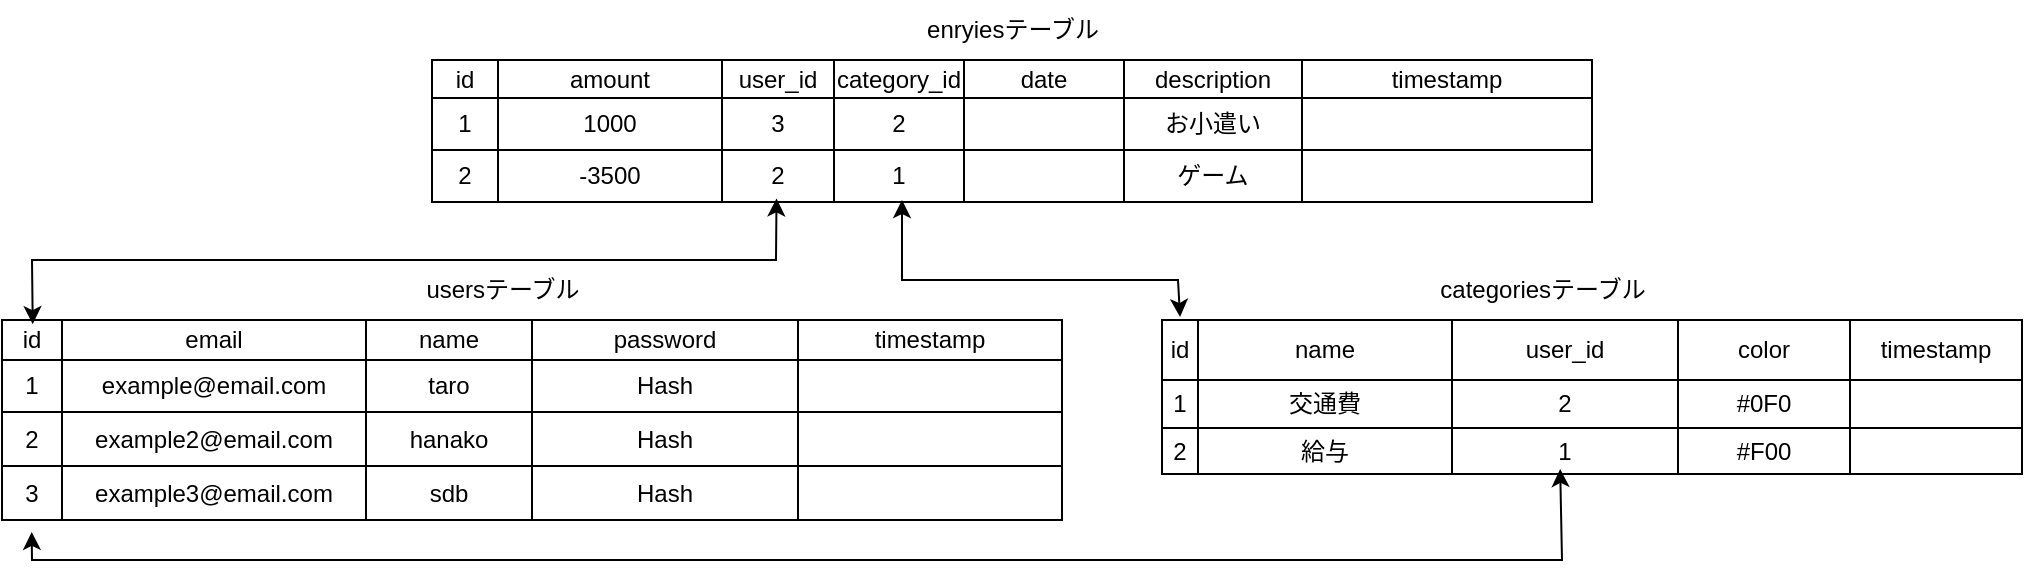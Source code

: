 <mxfile version="28.2.5">
  <diagram name="ページ1" id="EQnvLlWZrg9zfgVWwC-V">
    <mxGraphModel dx="946" dy="563" grid="1" gridSize="10" guides="1" tooltips="1" connect="1" arrows="1" fold="1" page="1" pageScale="1" pageWidth="1169" pageHeight="1654" math="0" shadow="0">
      <root>
        <mxCell id="0" />
        <mxCell id="1" parent="0" />
        <mxCell id="BKyGhZd5OxgO7SiPaVuF-1" value="" style="shape=table;startSize=0;container=1;collapsible=0;childLayout=tableLayout;" parent="1" vertex="1">
          <mxGeometry x="285" y="50" width="580" height="71" as="geometry" />
        </mxCell>
        <mxCell id="BKyGhZd5OxgO7SiPaVuF-2" value="" style="shape=tableRow;horizontal=0;startSize=0;swimlaneHead=0;swimlaneBody=0;strokeColor=inherit;top=0;left=0;bottom=0;right=0;collapsible=0;dropTarget=0;fillColor=none;points=[[0,0.5],[1,0.5]];portConstraint=eastwest;" parent="BKyGhZd5OxgO7SiPaVuF-1" vertex="1">
          <mxGeometry width="580" height="19" as="geometry" />
        </mxCell>
        <mxCell id="BKyGhZd5OxgO7SiPaVuF-3" value="id" style="shape=partialRectangle;html=1;whiteSpace=wrap;connectable=0;strokeColor=inherit;overflow=hidden;fillColor=none;top=0;left=0;bottom=0;right=0;pointerEvents=1;" parent="BKyGhZd5OxgO7SiPaVuF-2" vertex="1">
          <mxGeometry width="33" height="19" as="geometry">
            <mxRectangle width="33" height="19" as="alternateBounds" />
          </mxGeometry>
        </mxCell>
        <mxCell id="BKyGhZd5OxgO7SiPaVuF-4" value="amount" style="shape=partialRectangle;html=1;whiteSpace=wrap;connectable=0;strokeColor=inherit;overflow=hidden;fillColor=none;top=0;left=0;bottom=0;right=0;pointerEvents=1;" parent="BKyGhZd5OxgO7SiPaVuF-2" vertex="1">
          <mxGeometry x="33" width="112" height="19" as="geometry">
            <mxRectangle width="112" height="19" as="alternateBounds" />
          </mxGeometry>
        </mxCell>
        <mxCell id="BKyGhZd5OxgO7SiPaVuF-5" value="user_id" style="shape=partialRectangle;html=1;whiteSpace=wrap;connectable=0;strokeColor=inherit;overflow=hidden;fillColor=none;top=0;left=0;bottom=0;right=0;pointerEvents=1;" parent="BKyGhZd5OxgO7SiPaVuF-2" vertex="1">
          <mxGeometry x="145" width="56" height="19" as="geometry">
            <mxRectangle width="56" height="19" as="alternateBounds" />
          </mxGeometry>
        </mxCell>
        <mxCell id="BKyGhZd5OxgO7SiPaVuF-6" value="category_id" style="shape=partialRectangle;html=1;whiteSpace=wrap;connectable=0;strokeColor=inherit;overflow=hidden;fillColor=none;top=0;left=0;bottom=0;right=0;pointerEvents=1;" parent="BKyGhZd5OxgO7SiPaVuF-2" vertex="1">
          <mxGeometry x="201" width="65" height="19" as="geometry">
            <mxRectangle width="65" height="19" as="alternateBounds" />
          </mxGeometry>
        </mxCell>
        <mxCell id="BKyGhZd5OxgO7SiPaVuF-25" value="date" style="shape=partialRectangle;html=1;whiteSpace=wrap;connectable=0;strokeColor=inherit;overflow=hidden;fillColor=none;top=0;left=0;bottom=0;right=0;pointerEvents=1;" parent="BKyGhZd5OxgO7SiPaVuF-2" vertex="1">
          <mxGeometry x="266" width="80" height="19" as="geometry">
            <mxRectangle width="80" height="19" as="alternateBounds" />
          </mxGeometry>
        </mxCell>
        <mxCell id="BKyGhZd5OxgO7SiPaVuF-7" value="description" style="shape=partialRectangle;html=1;whiteSpace=wrap;connectable=0;strokeColor=inherit;overflow=hidden;fillColor=none;top=0;left=0;bottom=0;right=0;pointerEvents=1;" parent="BKyGhZd5OxgO7SiPaVuF-2" vertex="1">
          <mxGeometry x="346" width="89" height="19" as="geometry">
            <mxRectangle width="89" height="19" as="alternateBounds" />
          </mxGeometry>
        </mxCell>
        <mxCell id="BKyGhZd5OxgO7SiPaVuF-8" value="timestamp" style="shape=partialRectangle;html=1;whiteSpace=wrap;connectable=0;strokeColor=inherit;overflow=hidden;fillColor=none;top=0;left=0;bottom=0;right=0;pointerEvents=1;" parent="BKyGhZd5OxgO7SiPaVuF-2" vertex="1">
          <mxGeometry x="435" width="145" height="19" as="geometry">
            <mxRectangle width="145" height="19" as="alternateBounds" />
          </mxGeometry>
        </mxCell>
        <mxCell id="BKyGhZd5OxgO7SiPaVuF-9" value="" style="shape=tableRow;horizontal=0;startSize=0;swimlaneHead=0;swimlaneBody=0;strokeColor=inherit;top=0;left=0;bottom=0;right=0;collapsible=0;dropTarget=0;fillColor=none;points=[[0,0.5],[1,0.5]];portConstraint=eastwest;" parent="BKyGhZd5OxgO7SiPaVuF-1" vertex="1">
          <mxGeometry y="19" width="580" height="26" as="geometry" />
        </mxCell>
        <mxCell id="BKyGhZd5OxgO7SiPaVuF-10" value="1" style="shape=partialRectangle;html=1;whiteSpace=wrap;connectable=0;strokeColor=inherit;overflow=hidden;fillColor=none;top=0;left=0;bottom=0;right=0;pointerEvents=1;" parent="BKyGhZd5OxgO7SiPaVuF-9" vertex="1">
          <mxGeometry width="33" height="26" as="geometry">
            <mxRectangle width="33" height="26" as="alternateBounds" />
          </mxGeometry>
        </mxCell>
        <mxCell id="BKyGhZd5OxgO7SiPaVuF-11" value="1000" style="shape=partialRectangle;html=1;whiteSpace=wrap;connectable=0;strokeColor=inherit;overflow=hidden;fillColor=none;top=0;left=0;bottom=0;right=0;pointerEvents=1;" parent="BKyGhZd5OxgO7SiPaVuF-9" vertex="1">
          <mxGeometry x="33" width="112" height="26" as="geometry">
            <mxRectangle width="112" height="26" as="alternateBounds" />
          </mxGeometry>
        </mxCell>
        <mxCell id="BKyGhZd5OxgO7SiPaVuF-12" value="3" style="shape=partialRectangle;html=1;whiteSpace=wrap;connectable=0;strokeColor=inherit;overflow=hidden;fillColor=none;top=0;left=0;bottom=0;right=0;pointerEvents=1;" parent="BKyGhZd5OxgO7SiPaVuF-9" vertex="1">
          <mxGeometry x="145" width="56" height="26" as="geometry">
            <mxRectangle width="56" height="26" as="alternateBounds" />
          </mxGeometry>
        </mxCell>
        <mxCell id="BKyGhZd5OxgO7SiPaVuF-13" value="2" style="shape=partialRectangle;html=1;whiteSpace=wrap;connectable=0;strokeColor=inherit;overflow=hidden;fillColor=none;top=0;left=0;bottom=0;right=0;pointerEvents=1;" parent="BKyGhZd5OxgO7SiPaVuF-9" vertex="1">
          <mxGeometry x="201" width="65" height="26" as="geometry">
            <mxRectangle width="65" height="26" as="alternateBounds" />
          </mxGeometry>
        </mxCell>
        <mxCell id="BKyGhZd5OxgO7SiPaVuF-26" style="shape=partialRectangle;html=1;whiteSpace=wrap;connectable=0;strokeColor=inherit;overflow=hidden;fillColor=none;top=0;left=0;bottom=0;right=0;pointerEvents=1;" parent="BKyGhZd5OxgO7SiPaVuF-9" vertex="1">
          <mxGeometry x="266" width="80" height="26" as="geometry">
            <mxRectangle width="80" height="26" as="alternateBounds" />
          </mxGeometry>
        </mxCell>
        <mxCell id="BKyGhZd5OxgO7SiPaVuF-14" value="お小遣い" style="shape=partialRectangle;html=1;whiteSpace=wrap;connectable=0;strokeColor=inherit;overflow=hidden;fillColor=none;top=0;left=0;bottom=0;right=0;pointerEvents=1;" parent="BKyGhZd5OxgO7SiPaVuF-9" vertex="1">
          <mxGeometry x="346" width="89" height="26" as="geometry">
            <mxRectangle width="89" height="26" as="alternateBounds" />
          </mxGeometry>
        </mxCell>
        <mxCell id="BKyGhZd5OxgO7SiPaVuF-15" value="" style="shape=partialRectangle;html=1;whiteSpace=wrap;connectable=0;strokeColor=inherit;overflow=hidden;fillColor=none;top=0;left=0;bottom=0;right=0;pointerEvents=1;" parent="BKyGhZd5OxgO7SiPaVuF-9" vertex="1">
          <mxGeometry x="435" width="145" height="26" as="geometry">
            <mxRectangle width="145" height="26" as="alternateBounds" />
          </mxGeometry>
        </mxCell>
        <mxCell id="BKyGhZd5OxgO7SiPaVuF-16" value="" style="shape=tableRow;horizontal=0;startSize=0;swimlaneHead=0;swimlaneBody=0;strokeColor=inherit;top=0;left=0;bottom=0;right=0;collapsible=0;dropTarget=0;fillColor=none;points=[[0,0.5],[1,0.5]];portConstraint=eastwest;" parent="BKyGhZd5OxgO7SiPaVuF-1" vertex="1">
          <mxGeometry y="45" width="580" height="26" as="geometry" />
        </mxCell>
        <mxCell id="BKyGhZd5OxgO7SiPaVuF-17" value="2" style="shape=partialRectangle;html=1;whiteSpace=wrap;connectable=0;strokeColor=inherit;overflow=hidden;fillColor=none;top=0;left=0;bottom=0;right=0;pointerEvents=1;" parent="BKyGhZd5OxgO7SiPaVuF-16" vertex="1">
          <mxGeometry width="33" height="26" as="geometry">
            <mxRectangle width="33" height="26" as="alternateBounds" />
          </mxGeometry>
        </mxCell>
        <mxCell id="BKyGhZd5OxgO7SiPaVuF-18" value="-3500" style="shape=partialRectangle;html=1;whiteSpace=wrap;connectable=0;strokeColor=inherit;overflow=hidden;fillColor=none;top=0;left=0;bottom=0;right=0;pointerEvents=1;" parent="BKyGhZd5OxgO7SiPaVuF-16" vertex="1">
          <mxGeometry x="33" width="112" height="26" as="geometry">
            <mxRectangle width="112" height="26" as="alternateBounds" />
          </mxGeometry>
        </mxCell>
        <mxCell id="BKyGhZd5OxgO7SiPaVuF-19" value="2" style="shape=partialRectangle;html=1;whiteSpace=wrap;connectable=0;strokeColor=inherit;overflow=hidden;fillColor=none;top=0;left=0;bottom=0;right=0;pointerEvents=1;" parent="BKyGhZd5OxgO7SiPaVuF-16" vertex="1">
          <mxGeometry x="145" width="56" height="26" as="geometry">
            <mxRectangle width="56" height="26" as="alternateBounds" />
          </mxGeometry>
        </mxCell>
        <mxCell id="BKyGhZd5OxgO7SiPaVuF-20" value="1" style="shape=partialRectangle;html=1;whiteSpace=wrap;connectable=0;strokeColor=inherit;overflow=hidden;fillColor=none;top=0;left=0;bottom=0;right=0;pointerEvents=1;" parent="BKyGhZd5OxgO7SiPaVuF-16" vertex="1">
          <mxGeometry x="201" width="65" height="26" as="geometry">
            <mxRectangle width="65" height="26" as="alternateBounds" />
          </mxGeometry>
        </mxCell>
        <mxCell id="BKyGhZd5OxgO7SiPaVuF-27" style="shape=partialRectangle;html=1;whiteSpace=wrap;connectable=0;strokeColor=inherit;overflow=hidden;fillColor=none;top=0;left=0;bottom=0;right=0;pointerEvents=1;" parent="BKyGhZd5OxgO7SiPaVuF-16" vertex="1">
          <mxGeometry x="266" width="80" height="26" as="geometry">
            <mxRectangle width="80" height="26" as="alternateBounds" />
          </mxGeometry>
        </mxCell>
        <mxCell id="BKyGhZd5OxgO7SiPaVuF-21" value="ゲーム" style="shape=partialRectangle;html=1;whiteSpace=wrap;connectable=0;strokeColor=inherit;overflow=hidden;fillColor=none;top=0;left=0;bottom=0;right=0;pointerEvents=1;" parent="BKyGhZd5OxgO7SiPaVuF-16" vertex="1">
          <mxGeometry x="346" width="89" height="26" as="geometry">
            <mxRectangle width="89" height="26" as="alternateBounds" />
          </mxGeometry>
        </mxCell>
        <mxCell id="BKyGhZd5OxgO7SiPaVuF-22" value="" style="shape=partialRectangle;html=1;whiteSpace=wrap;connectable=0;strokeColor=inherit;overflow=hidden;fillColor=none;top=0;left=0;bottom=0;right=0;pointerEvents=1;" parent="BKyGhZd5OxgO7SiPaVuF-16" vertex="1">
          <mxGeometry x="435" width="145" height="26" as="geometry">
            <mxRectangle width="145" height="26" as="alternateBounds" />
          </mxGeometry>
        </mxCell>
        <mxCell id="BKyGhZd5OxgO7SiPaVuF-23" value="enryiesテーブル" style="text;html=1;align=center;verticalAlign=middle;resizable=0;points=[];autosize=1;strokeColor=none;fillColor=none;" parent="1" vertex="1">
          <mxGeometry x="520" y="20" width="110" height="30" as="geometry" />
        </mxCell>
        <mxCell id="BKyGhZd5OxgO7SiPaVuF-28" value="usersテーブル" style="text;html=1;align=center;verticalAlign=middle;resizable=0;points=[];autosize=1;strokeColor=none;fillColor=none;" parent="1" vertex="1">
          <mxGeometry x="270" y="150" width="100" height="30" as="geometry" />
        </mxCell>
        <mxCell id="BKyGhZd5OxgO7SiPaVuF-29" value="" style="shape=table;startSize=0;container=1;collapsible=0;childLayout=tableLayout;" parent="1" vertex="1">
          <mxGeometry x="70" y="180" width="530" height="100" as="geometry" />
        </mxCell>
        <mxCell id="BKyGhZd5OxgO7SiPaVuF-30" value="" style="shape=tableRow;horizontal=0;startSize=0;swimlaneHead=0;swimlaneBody=0;strokeColor=inherit;top=0;left=0;bottom=0;right=0;collapsible=0;dropTarget=0;fillColor=none;points=[[0,0.5],[1,0.5]];portConstraint=eastwest;" parent="BKyGhZd5OxgO7SiPaVuF-29" vertex="1">
          <mxGeometry width="530" height="20" as="geometry" />
        </mxCell>
        <mxCell id="BKyGhZd5OxgO7SiPaVuF-31" value="id" style="shape=partialRectangle;html=1;whiteSpace=wrap;connectable=0;strokeColor=inherit;overflow=hidden;fillColor=none;top=0;left=0;bottom=0;right=0;pointerEvents=1;" parent="BKyGhZd5OxgO7SiPaVuF-30" vertex="1">
          <mxGeometry width="30" height="20" as="geometry">
            <mxRectangle width="30" height="20" as="alternateBounds" />
          </mxGeometry>
        </mxCell>
        <mxCell id="BKyGhZd5OxgO7SiPaVuF-32" value="email" style="shape=partialRectangle;html=1;whiteSpace=wrap;connectable=0;strokeColor=inherit;overflow=hidden;fillColor=none;top=0;left=0;bottom=0;right=0;pointerEvents=1;" parent="BKyGhZd5OxgO7SiPaVuF-30" vertex="1">
          <mxGeometry x="30" width="152" height="20" as="geometry">
            <mxRectangle width="152" height="20" as="alternateBounds" />
          </mxGeometry>
        </mxCell>
        <mxCell id="BKyGhZd5OxgO7SiPaVuF-33" value="name" style="shape=partialRectangle;html=1;whiteSpace=wrap;connectable=0;strokeColor=inherit;overflow=hidden;fillColor=none;top=0;left=0;bottom=0;right=0;pointerEvents=1;" parent="BKyGhZd5OxgO7SiPaVuF-30" vertex="1">
          <mxGeometry x="182" width="83" height="20" as="geometry">
            <mxRectangle width="83" height="20" as="alternateBounds" />
          </mxGeometry>
        </mxCell>
        <mxCell id="BKyGhZd5OxgO7SiPaVuF-34" value="password" style="shape=partialRectangle;html=1;whiteSpace=wrap;connectable=0;strokeColor=inherit;overflow=hidden;fillColor=none;top=0;left=0;bottom=0;right=0;pointerEvents=1;" parent="BKyGhZd5OxgO7SiPaVuF-30" vertex="1">
          <mxGeometry x="265" width="133" height="20" as="geometry">
            <mxRectangle width="133" height="20" as="alternateBounds" />
          </mxGeometry>
        </mxCell>
        <mxCell id="BKyGhZd5OxgO7SiPaVuF-35" value="timestamp" style="shape=partialRectangle;html=1;whiteSpace=wrap;connectable=0;strokeColor=inherit;overflow=hidden;fillColor=none;top=0;left=0;bottom=0;right=0;pointerEvents=1;" parent="BKyGhZd5OxgO7SiPaVuF-30" vertex="1">
          <mxGeometry x="398" width="132" height="20" as="geometry">
            <mxRectangle width="132" height="20" as="alternateBounds" />
          </mxGeometry>
        </mxCell>
        <mxCell id="BKyGhZd5OxgO7SiPaVuF-36" value="" style="shape=tableRow;horizontal=0;startSize=0;swimlaneHead=0;swimlaneBody=0;strokeColor=inherit;top=0;left=0;bottom=0;right=0;collapsible=0;dropTarget=0;fillColor=none;points=[[0,0.5],[1,0.5]];portConstraint=eastwest;" parent="BKyGhZd5OxgO7SiPaVuF-29" vertex="1">
          <mxGeometry y="20" width="530" height="26" as="geometry" />
        </mxCell>
        <mxCell id="BKyGhZd5OxgO7SiPaVuF-37" value="1" style="shape=partialRectangle;html=1;whiteSpace=wrap;connectable=0;strokeColor=inherit;overflow=hidden;fillColor=none;top=0;left=0;bottom=0;right=0;pointerEvents=1;" parent="BKyGhZd5OxgO7SiPaVuF-36" vertex="1">
          <mxGeometry width="30" height="26" as="geometry">
            <mxRectangle width="30" height="26" as="alternateBounds" />
          </mxGeometry>
        </mxCell>
        <mxCell id="BKyGhZd5OxgO7SiPaVuF-38" value="example@email.com" style="shape=partialRectangle;html=1;whiteSpace=wrap;connectable=0;strokeColor=inherit;overflow=hidden;fillColor=none;top=0;left=0;bottom=0;right=0;pointerEvents=1;" parent="BKyGhZd5OxgO7SiPaVuF-36" vertex="1">
          <mxGeometry x="30" width="152" height="26" as="geometry">
            <mxRectangle width="152" height="26" as="alternateBounds" />
          </mxGeometry>
        </mxCell>
        <mxCell id="BKyGhZd5OxgO7SiPaVuF-39" value="taro" style="shape=partialRectangle;html=1;whiteSpace=wrap;connectable=0;strokeColor=inherit;overflow=hidden;fillColor=none;top=0;left=0;bottom=0;right=0;pointerEvents=1;" parent="BKyGhZd5OxgO7SiPaVuF-36" vertex="1">
          <mxGeometry x="182" width="83" height="26" as="geometry">
            <mxRectangle width="83" height="26" as="alternateBounds" />
          </mxGeometry>
        </mxCell>
        <mxCell id="BKyGhZd5OxgO7SiPaVuF-40" value="Hash" style="shape=partialRectangle;html=1;whiteSpace=wrap;connectable=0;strokeColor=inherit;overflow=hidden;fillColor=none;top=0;left=0;bottom=0;right=0;pointerEvents=1;" parent="BKyGhZd5OxgO7SiPaVuF-36" vertex="1">
          <mxGeometry x="265" width="133" height="26" as="geometry">
            <mxRectangle width="133" height="26" as="alternateBounds" />
          </mxGeometry>
        </mxCell>
        <mxCell id="BKyGhZd5OxgO7SiPaVuF-41" value="" style="shape=partialRectangle;html=1;whiteSpace=wrap;connectable=0;strokeColor=inherit;overflow=hidden;fillColor=none;top=0;left=0;bottom=0;right=0;pointerEvents=1;" parent="BKyGhZd5OxgO7SiPaVuF-36" vertex="1">
          <mxGeometry x="398" width="132" height="26" as="geometry">
            <mxRectangle width="132" height="26" as="alternateBounds" />
          </mxGeometry>
        </mxCell>
        <mxCell id="BKyGhZd5OxgO7SiPaVuF-42" value="" style="shape=tableRow;horizontal=0;startSize=0;swimlaneHead=0;swimlaneBody=0;strokeColor=inherit;top=0;left=0;bottom=0;right=0;collapsible=0;dropTarget=0;fillColor=none;points=[[0,0.5],[1,0.5]];portConstraint=eastwest;" parent="BKyGhZd5OxgO7SiPaVuF-29" vertex="1">
          <mxGeometry y="46" width="530" height="27" as="geometry" />
        </mxCell>
        <mxCell id="BKyGhZd5OxgO7SiPaVuF-43" value="2" style="shape=partialRectangle;html=1;whiteSpace=wrap;connectable=0;strokeColor=inherit;overflow=hidden;fillColor=none;top=0;left=0;bottom=0;right=0;pointerEvents=1;" parent="BKyGhZd5OxgO7SiPaVuF-42" vertex="1">
          <mxGeometry width="30" height="27" as="geometry">
            <mxRectangle width="30" height="27" as="alternateBounds" />
          </mxGeometry>
        </mxCell>
        <mxCell id="BKyGhZd5OxgO7SiPaVuF-44" value="example2@email.com" style="shape=partialRectangle;html=1;whiteSpace=wrap;connectable=0;strokeColor=inherit;overflow=hidden;fillColor=none;top=0;left=0;bottom=0;right=0;pointerEvents=1;" parent="BKyGhZd5OxgO7SiPaVuF-42" vertex="1">
          <mxGeometry x="30" width="152" height="27" as="geometry">
            <mxRectangle width="152" height="27" as="alternateBounds" />
          </mxGeometry>
        </mxCell>
        <mxCell id="BKyGhZd5OxgO7SiPaVuF-45" value="hanako" style="shape=partialRectangle;html=1;whiteSpace=wrap;connectable=0;strokeColor=inherit;overflow=hidden;fillColor=none;top=0;left=0;bottom=0;right=0;pointerEvents=1;" parent="BKyGhZd5OxgO7SiPaVuF-42" vertex="1">
          <mxGeometry x="182" width="83" height="27" as="geometry">
            <mxRectangle width="83" height="27" as="alternateBounds" />
          </mxGeometry>
        </mxCell>
        <mxCell id="BKyGhZd5OxgO7SiPaVuF-46" value="Hash" style="shape=partialRectangle;html=1;whiteSpace=wrap;connectable=0;strokeColor=inherit;overflow=hidden;fillColor=none;top=0;left=0;bottom=0;right=0;pointerEvents=1;" parent="BKyGhZd5OxgO7SiPaVuF-42" vertex="1">
          <mxGeometry x="265" width="133" height="27" as="geometry">
            <mxRectangle width="133" height="27" as="alternateBounds" />
          </mxGeometry>
        </mxCell>
        <mxCell id="BKyGhZd5OxgO7SiPaVuF-47" value="" style="shape=partialRectangle;html=1;whiteSpace=wrap;connectable=0;strokeColor=inherit;overflow=hidden;fillColor=none;top=0;left=0;bottom=0;right=0;pointerEvents=1;" parent="BKyGhZd5OxgO7SiPaVuF-42" vertex="1">
          <mxGeometry x="398" width="132" height="27" as="geometry">
            <mxRectangle width="132" height="27" as="alternateBounds" />
          </mxGeometry>
        </mxCell>
        <mxCell id="BKyGhZd5OxgO7SiPaVuF-48" style="shape=tableRow;horizontal=0;startSize=0;swimlaneHead=0;swimlaneBody=0;strokeColor=inherit;top=0;left=0;bottom=0;right=0;collapsible=0;dropTarget=0;fillColor=none;points=[[0,0.5],[1,0.5]];portConstraint=eastwest;" parent="BKyGhZd5OxgO7SiPaVuF-29" vertex="1">
          <mxGeometry y="73" width="530" height="27" as="geometry" />
        </mxCell>
        <mxCell id="BKyGhZd5OxgO7SiPaVuF-49" value="3" style="shape=partialRectangle;html=1;whiteSpace=wrap;connectable=0;strokeColor=inherit;overflow=hidden;fillColor=none;top=0;left=0;bottom=0;right=0;pointerEvents=1;" parent="BKyGhZd5OxgO7SiPaVuF-48" vertex="1">
          <mxGeometry width="30" height="27" as="geometry">
            <mxRectangle width="30" height="27" as="alternateBounds" />
          </mxGeometry>
        </mxCell>
        <mxCell id="BKyGhZd5OxgO7SiPaVuF-50" value="example3@email.com" style="shape=partialRectangle;html=1;whiteSpace=wrap;connectable=0;strokeColor=inherit;overflow=hidden;fillColor=none;top=0;left=0;bottom=0;right=0;pointerEvents=1;" parent="BKyGhZd5OxgO7SiPaVuF-48" vertex="1">
          <mxGeometry x="30" width="152" height="27" as="geometry">
            <mxRectangle width="152" height="27" as="alternateBounds" />
          </mxGeometry>
        </mxCell>
        <mxCell id="BKyGhZd5OxgO7SiPaVuF-51" value="sdb" style="shape=partialRectangle;html=1;whiteSpace=wrap;connectable=0;strokeColor=inherit;overflow=hidden;fillColor=none;top=0;left=0;bottom=0;right=0;pointerEvents=1;" parent="BKyGhZd5OxgO7SiPaVuF-48" vertex="1">
          <mxGeometry x="182" width="83" height="27" as="geometry">
            <mxRectangle width="83" height="27" as="alternateBounds" />
          </mxGeometry>
        </mxCell>
        <mxCell id="BKyGhZd5OxgO7SiPaVuF-52" value="Hash" style="shape=partialRectangle;html=1;whiteSpace=wrap;connectable=0;strokeColor=inherit;overflow=hidden;fillColor=none;top=0;left=0;bottom=0;right=0;pointerEvents=1;" parent="BKyGhZd5OxgO7SiPaVuF-48" vertex="1">
          <mxGeometry x="265" width="133" height="27" as="geometry">
            <mxRectangle width="133" height="27" as="alternateBounds" />
          </mxGeometry>
        </mxCell>
        <mxCell id="BKyGhZd5OxgO7SiPaVuF-53" style="shape=partialRectangle;html=1;whiteSpace=wrap;connectable=0;strokeColor=inherit;overflow=hidden;fillColor=none;top=0;left=0;bottom=0;right=0;pointerEvents=1;" parent="BKyGhZd5OxgO7SiPaVuF-48" vertex="1">
          <mxGeometry x="398" width="132" height="27" as="geometry">
            <mxRectangle width="132" height="27" as="alternateBounds" />
          </mxGeometry>
        </mxCell>
        <mxCell id="BKyGhZd5OxgO7SiPaVuF-55" value="" style="endArrow=classic;startArrow=classic;html=1;rounded=0;entryX=0.297;entryY=0.932;entryDx=0;entryDy=0;entryPerimeter=0;exitX=0.029;exitY=0.105;exitDx=0;exitDy=0;exitPerimeter=0;" parent="1" source="BKyGhZd5OxgO7SiPaVuF-30" target="BKyGhZd5OxgO7SiPaVuF-16" edge="1">
          <mxGeometry width="50" height="50" relative="1" as="geometry">
            <mxPoint x="380" y="250" as="sourcePoint" />
            <mxPoint x="430" y="200" as="targetPoint" />
            <Array as="points">
              <mxPoint x="85" y="150" />
              <mxPoint x="457" y="150" />
            </Array>
          </mxGeometry>
        </mxCell>
        <mxCell id="BKyGhZd5OxgO7SiPaVuF-56" value="" style="shape=table;startSize=0;container=1;collapsible=0;childLayout=tableLayout;" parent="1" vertex="1">
          <mxGeometry x="650" y="180" width="430" height="77" as="geometry" />
        </mxCell>
        <mxCell id="BKyGhZd5OxgO7SiPaVuF-57" value="" style="shape=tableRow;horizontal=0;startSize=0;swimlaneHead=0;swimlaneBody=0;strokeColor=inherit;top=0;left=0;bottom=0;right=0;collapsible=0;dropTarget=0;fillColor=none;points=[[0,0.5],[1,0.5]];portConstraint=eastwest;" parent="BKyGhZd5OxgO7SiPaVuF-56" vertex="1">
          <mxGeometry width="430" height="30" as="geometry" />
        </mxCell>
        <mxCell id="BKyGhZd5OxgO7SiPaVuF-58" value="id" style="shape=partialRectangle;html=1;whiteSpace=wrap;connectable=0;strokeColor=inherit;overflow=hidden;fillColor=none;top=0;left=0;bottom=0;right=0;pointerEvents=1;" parent="BKyGhZd5OxgO7SiPaVuF-57" vertex="1">
          <mxGeometry width="18" height="30" as="geometry">
            <mxRectangle width="18" height="30" as="alternateBounds" />
          </mxGeometry>
        </mxCell>
        <mxCell id="BKyGhZd5OxgO7SiPaVuF-59" value="name" style="shape=partialRectangle;html=1;whiteSpace=wrap;connectable=0;strokeColor=inherit;overflow=hidden;fillColor=none;top=0;left=0;bottom=0;right=0;pointerEvents=1;" parent="BKyGhZd5OxgO7SiPaVuF-57" vertex="1">
          <mxGeometry x="18" width="127" height="30" as="geometry">
            <mxRectangle width="127" height="30" as="alternateBounds" />
          </mxGeometry>
        </mxCell>
        <mxCell id="BKyGhZd5OxgO7SiPaVuF-60" value="user_id" style="shape=partialRectangle;html=1;whiteSpace=wrap;connectable=0;strokeColor=inherit;overflow=hidden;fillColor=none;top=0;left=0;bottom=0;right=0;pointerEvents=1;" parent="BKyGhZd5OxgO7SiPaVuF-57" vertex="1">
          <mxGeometry x="145" width="113" height="30" as="geometry">
            <mxRectangle width="113" height="30" as="alternateBounds" />
          </mxGeometry>
        </mxCell>
        <mxCell id="BKyGhZd5OxgO7SiPaVuF-61" value="color" style="shape=partialRectangle;html=1;whiteSpace=wrap;connectable=0;strokeColor=inherit;overflow=hidden;fillColor=none;top=0;left=0;bottom=0;right=0;pointerEvents=1;" parent="BKyGhZd5OxgO7SiPaVuF-57" vertex="1">
          <mxGeometry x="258" width="86" height="30" as="geometry">
            <mxRectangle width="86" height="30" as="alternateBounds" />
          </mxGeometry>
        </mxCell>
        <mxCell id="BKyGhZd5OxgO7SiPaVuF-75" value="timestamp" style="shape=partialRectangle;html=1;whiteSpace=wrap;connectable=0;strokeColor=inherit;overflow=hidden;fillColor=none;top=0;left=0;bottom=0;right=0;pointerEvents=1;" parent="BKyGhZd5OxgO7SiPaVuF-57" vertex="1">
          <mxGeometry x="344" width="86" height="30" as="geometry">
            <mxRectangle width="86" height="30" as="alternateBounds" />
          </mxGeometry>
        </mxCell>
        <mxCell id="BKyGhZd5OxgO7SiPaVuF-62" value="" style="shape=tableRow;horizontal=0;startSize=0;swimlaneHead=0;swimlaneBody=0;strokeColor=inherit;top=0;left=0;bottom=0;right=0;collapsible=0;dropTarget=0;fillColor=none;points=[[0,0.5],[1,0.5]];portConstraint=eastwest;" parent="BKyGhZd5OxgO7SiPaVuF-56" vertex="1">
          <mxGeometry y="30" width="430" height="24" as="geometry" />
        </mxCell>
        <mxCell id="BKyGhZd5OxgO7SiPaVuF-63" value="1" style="shape=partialRectangle;html=1;whiteSpace=wrap;connectable=0;strokeColor=inherit;overflow=hidden;fillColor=none;top=0;left=0;bottom=0;right=0;pointerEvents=1;" parent="BKyGhZd5OxgO7SiPaVuF-62" vertex="1">
          <mxGeometry width="18" height="24" as="geometry">
            <mxRectangle width="18" height="24" as="alternateBounds" />
          </mxGeometry>
        </mxCell>
        <mxCell id="BKyGhZd5OxgO7SiPaVuF-64" value="交通費" style="shape=partialRectangle;html=1;whiteSpace=wrap;connectable=0;strokeColor=inherit;overflow=hidden;fillColor=none;top=0;left=0;bottom=0;right=0;pointerEvents=1;" parent="BKyGhZd5OxgO7SiPaVuF-62" vertex="1">
          <mxGeometry x="18" width="127" height="24" as="geometry">
            <mxRectangle width="127" height="24" as="alternateBounds" />
          </mxGeometry>
        </mxCell>
        <mxCell id="BKyGhZd5OxgO7SiPaVuF-65" value="2" style="shape=partialRectangle;html=1;whiteSpace=wrap;connectable=0;strokeColor=inherit;overflow=hidden;fillColor=none;top=0;left=0;bottom=0;right=0;pointerEvents=1;" parent="BKyGhZd5OxgO7SiPaVuF-62" vertex="1">
          <mxGeometry x="145" width="113" height="24" as="geometry">
            <mxRectangle width="113" height="24" as="alternateBounds" />
          </mxGeometry>
        </mxCell>
        <mxCell id="BKyGhZd5OxgO7SiPaVuF-66" value="#0F0" style="shape=partialRectangle;html=1;whiteSpace=wrap;connectable=0;strokeColor=inherit;overflow=hidden;fillColor=none;top=0;left=0;bottom=0;right=0;pointerEvents=1;" parent="BKyGhZd5OxgO7SiPaVuF-62" vertex="1">
          <mxGeometry x="258" width="86" height="24" as="geometry">
            <mxRectangle width="86" height="24" as="alternateBounds" />
          </mxGeometry>
        </mxCell>
        <mxCell id="BKyGhZd5OxgO7SiPaVuF-76" style="shape=partialRectangle;html=1;whiteSpace=wrap;connectable=0;strokeColor=inherit;overflow=hidden;fillColor=none;top=0;left=0;bottom=0;right=0;pointerEvents=1;" parent="BKyGhZd5OxgO7SiPaVuF-62" vertex="1">
          <mxGeometry x="344" width="86" height="24" as="geometry">
            <mxRectangle width="86" height="24" as="alternateBounds" />
          </mxGeometry>
        </mxCell>
        <mxCell id="BKyGhZd5OxgO7SiPaVuF-67" value="" style="shape=tableRow;horizontal=0;startSize=0;swimlaneHead=0;swimlaneBody=0;strokeColor=inherit;top=0;left=0;bottom=0;right=0;collapsible=0;dropTarget=0;fillColor=none;points=[[0,0.5],[1,0.5]];portConstraint=eastwest;" parent="BKyGhZd5OxgO7SiPaVuF-56" vertex="1">
          <mxGeometry y="54" width="430" height="23" as="geometry" />
        </mxCell>
        <mxCell id="BKyGhZd5OxgO7SiPaVuF-68" value="2" style="shape=partialRectangle;html=1;whiteSpace=wrap;connectable=0;strokeColor=inherit;overflow=hidden;fillColor=none;top=0;left=0;bottom=0;right=0;pointerEvents=1;" parent="BKyGhZd5OxgO7SiPaVuF-67" vertex="1">
          <mxGeometry width="18" height="23" as="geometry">
            <mxRectangle width="18" height="23" as="alternateBounds" />
          </mxGeometry>
        </mxCell>
        <mxCell id="BKyGhZd5OxgO7SiPaVuF-69" value="給与" style="shape=partialRectangle;html=1;whiteSpace=wrap;connectable=0;strokeColor=inherit;overflow=hidden;fillColor=none;top=0;left=0;bottom=0;right=0;pointerEvents=1;" parent="BKyGhZd5OxgO7SiPaVuF-67" vertex="1">
          <mxGeometry x="18" width="127" height="23" as="geometry">
            <mxRectangle width="127" height="23" as="alternateBounds" />
          </mxGeometry>
        </mxCell>
        <mxCell id="BKyGhZd5OxgO7SiPaVuF-70" value="1" style="shape=partialRectangle;html=1;whiteSpace=wrap;connectable=0;strokeColor=inherit;overflow=hidden;fillColor=none;top=0;left=0;bottom=0;right=0;pointerEvents=1;" parent="BKyGhZd5OxgO7SiPaVuF-67" vertex="1">
          <mxGeometry x="145" width="113" height="23" as="geometry">
            <mxRectangle width="113" height="23" as="alternateBounds" />
          </mxGeometry>
        </mxCell>
        <mxCell id="BKyGhZd5OxgO7SiPaVuF-71" value="#F00" style="shape=partialRectangle;html=1;whiteSpace=wrap;connectable=0;strokeColor=inherit;overflow=hidden;fillColor=none;top=0;left=0;bottom=0;right=0;pointerEvents=1;" parent="BKyGhZd5OxgO7SiPaVuF-67" vertex="1">
          <mxGeometry x="258" width="86" height="23" as="geometry">
            <mxRectangle width="86" height="23" as="alternateBounds" />
          </mxGeometry>
        </mxCell>
        <mxCell id="BKyGhZd5OxgO7SiPaVuF-77" style="shape=partialRectangle;html=1;whiteSpace=wrap;connectable=0;strokeColor=inherit;overflow=hidden;fillColor=none;top=0;left=0;bottom=0;right=0;pointerEvents=1;" parent="BKyGhZd5OxgO7SiPaVuF-67" vertex="1">
          <mxGeometry x="344" width="86" height="23" as="geometry">
            <mxRectangle width="86" height="23" as="alternateBounds" />
          </mxGeometry>
        </mxCell>
        <mxCell id="BKyGhZd5OxgO7SiPaVuF-72" value="categoriesテーブル" style="text;html=1;align=center;verticalAlign=middle;resizable=0;points=[];autosize=1;strokeColor=none;fillColor=none;" parent="1" vertex="1">
          <mxGeometry x="775" y="150" width="130" height="30" as="geometry" />
        </mxCell>
        <mxCell id="BKyGhZd5OxgO7SiPaVuF-73" value="" style="endArrow=classic;startArrow=classic;html=1;rounded=0;exitX=0.021;exitY=-0.05;exitDx=0;exitDy=0;exitPerimeter=0;" parent="1" source="BKyGhZd5OxgO7SiPaVuF-57" edge="1">
          <mxGeometry width="50" height="50" relative="1" as="geometry">
            <mxPoint x="490" y="200" as="sourcePoint" />
            <mxPoint x="520" y="120" as="targetPoint" />
            <Array as="points">
              <mxPoint x="658" y="160" />
              <mxPoint x="520" y="160" />
            </Array>
          </mxGeometry>
        </mxCell>
        <mxCell id="BKyGhZd5OxgO7SiPaVuF-74" value="" style="endArrow=classic;startArrow=classic;html=1;rounded=0;exitX=0.028;exitY=1.222;exitDx=0;exitDy=0;exitPerimeter=0;entryX=0.463;entryY=0.891;entryDx=0;entryDy=0;entryPerimeter=0;" parent="1" source="BKyGhZd5OxgO7SiPaVuF-48" target="BKyGhZd5OxgO7SiPaVuF-67" edge="1">
          <mxGeometry width="50" height="50" relative="1" as="geometry">
            <mxPoint x="500" y="200" as="sourcePoint" />
            <mxPoint x="870" y="267" as="targetPoint" />
            <Array as="points">
              <mxPoint x="85" y="300" />
              <mxPoint x="850" y="300" />
            </Array>
          </mxGeometry>
        </mxCell>
      </root>
    </mxGraphModel>
  </diagram>
</mxfile>
